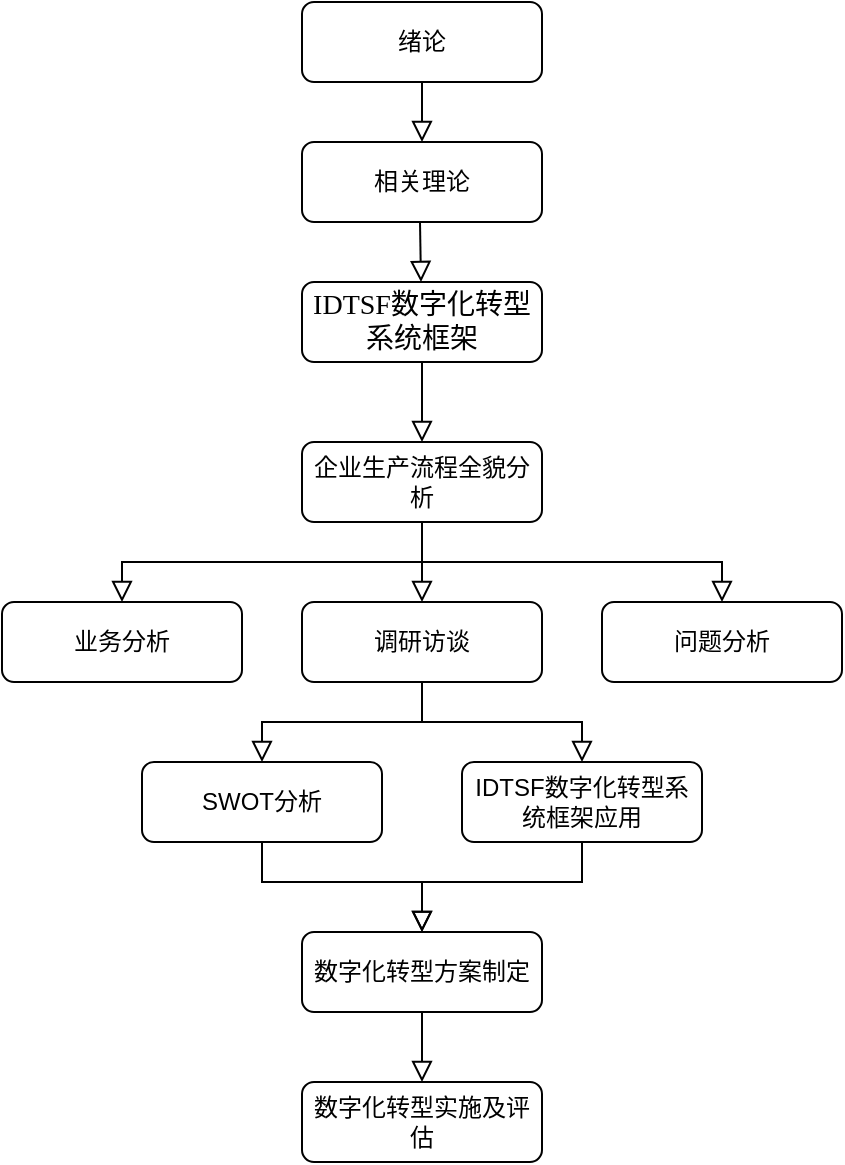 <mxfile version="21.7.5" type="github">
  <diagram id="C5RBs43oDa-KdzZeNtuy" name="Page-1">
    <mxGraphModel dx="909" dy="486" grid="1" gridSize="10" guides="1" tooltips="1" connect="1" arrows="1" fold="1" page="1" pageScale="1" pageWidth="827" pageHeight="1169" math="0" shadow="0">
      <root>
        <mxCell id="WIyWlLk6GJQsqaUBKTNV-0" />
        <mxCell id="WIyWlLk6GJQsqaUBKTNV-1" parent="WIyWlLk6GJQsqaUBKTNV-0" />
        <mxCell id="WIyWlLk6GJQsqaUBKTNV-2" value="" style="rounded=0;html=1;jettySize=auto;orthogonalLoop=1;fontSize=11;endArrow=block;endFill=0;endSize=8;strokeWidth=1;shadow=0;labelBackgroundColor=none;edgeStyle=orthogonalEdgeStyle;entryX=0.5;entryY=0;entryDx=0;entryDy=0;" parent="WIyWlLk6GJQsqaUBKTNV-1" source="WIyWlLk6GJQsqaUBKTNV-3" target="_QtWO3MOFTP6IogmNMfL-0" edge="1">
          <mxGeometry relative="1" as="geometry">
            <mxPoint x="220" y="180" as="targetPoint" />
          </mxGeometry>
        </mxCell>
        <mxCell id="WIyWlLk6GJQsqaUBKTNV-3" value="绪论" style="rounded=1;whiteSpace=wrap;html=1;fontSize=12;glass=0;strokeWidth=1;shadow=0;" parent="WIyWlLk6GJQsqaUBKTNV-1" vertex="1">
          <mxGeometry x="160" y="120" width="120" height="40" as="geometry" />
        </mxCell>
        <mxCell id="_QtWO3MOFTP6IogmNMfL-0" value="相关理论" style="rounded=1;whiteSpace=wrap;html=1;fontSize=12;glass=0;strokeWidth=1;shadow=0;" vertex="1" parent="WIyWlLk6GJQsqaUBKTNV-1">
          <mxGeometry x="160" y="190" width="120" height="40" as="geometry" />
        </mxCell>
        <mxCell id="_QtWO3MOFTP6IogmNMfL-1" value="" style="rounded=0;html=1;jettySize=auto;orthogonalLoop=1;fontSize=11;endArrow=block;endFill=0;endSize=8;strokeWidth=1;shadow=0;labelBackgroundColor=none;edgeStyle=orthogonalEdgeStyle;" edge="1" parent="WIyWlLk6GJQsqaUBKTNV-1">
          <mxGeometry relative="1" as="geometry">
            <mxPoint x="219" y="230" as="sourcePoint" />
            <mxPoint x="219.5" y="260" as="targetPoint" />
          </mxGeometry>
        </mxCell>
        <mxCell id="_QtWO3MOFTP6IogmNMfL-2" value="&lt;p style=&quot;margin: 0pt 0pt 0.0pt; font-family: Calibri; font-size: 10.5pt;&quot; class=&quot;MsoNormal&quot;&gt;IDTSF数字化转型系统框架&lt;/p&gt;" style="rounded=1;whiteSpace=wrap;html=1;fontSize=12;glass=0;strokeWidth=1;shadow=0;align=center;" vertex="1" parent="WIyWlLk6GJQsqaUBKTNV-1">
          <mxGeometry x="160" y="260" width="120" height="40" as="geometry" />
        </mxCell>
        <mxCell id="_QtWO3MOFTP6IogmNMfL-3" value="企业生产流程全貌分析" style="rounded=1;whiteSpace=wrap;html=1;fontSize=12;glass=0;strokeWidth=1;shadow=0;" vertex="1" parent="WIyWlLk6GJQsqaUBKTNV-1">
          <mxGeometry x="160" y="340" width="120" height="40" as="geometry" />
        </mxCell>
        <mxCell id="_QtWO3MOFTP6IogmNMfL-7" value="数字化转型方案制定" style="rounded=1;whiteSpace=wrap;html=1;fontSize=12;glass=0;strokeWidth=1;shadow=0;" vertex="1" parent="WIyWlLk6GJQsqaUBKTNV-1">
          <mxGeometry x="160" y="585" width="120" height="40" as="geometry" />
        </mxCell>
        <mxCell id="_QtWO3MOFTP6IogmNMfL-9" value="数字化转型实施及评估" style="rounded=1;whiteSpace=wrap;html=1;fontSize=12;glass=0;strokeWidth=1;shadow=0;" vertex="1" parent="WIyWlLk6GJQsqaUBKTNV-1">
          <mxGeometry x="160" y="660" width="120" height="40" as="geometry" />
        </mxCell>
        <mxCell id="_QtWO3MOFTP6IogmNMfL-16" value="" style="rounded=0;html=1;jettySize=auto;orthogonalLoop=1;fontSize=11;endArrow=block;endFill=0;endSize=8;strokeWidth=1;shadow=0;labelBackgroundColor=none;edgeStyle=orthogonalEdgeStyle;exitX=0.5;exitY=1;exitDx=0;exitDy=0;entryX=0.5;entryY=0;entryDx=0;entryDy=0;" edge="1" parent="WIyWlLk6GJQsqaUBKTNV-1" source="_QtWO3MOFTP6IogmNMfL-2" target="_QtWO3MOFTP6IogmNMfL-3">
          <mxGeometry relative="1" as="geometry">
            <mxPoint x="229.5" y="220" as="sourcePoint" />
            <mxPoint x="229.5" y="270" as="targetPoint" />
          </mxGeometry>
        </mxCell>
        <mxCell id="_QtWO3MOFTP6IogmNMfL-17" value="业务分析" style="rounded=1;whiteSpace=wrap;html=1;fontSize=12;glass=0;strokeWidth=1;shadow=0;" vertex="1" parent="WIyWlLk6GJQsqaUBKTNV-1">
          <mxGeometry x="10" y="420" width="120" height="40" as="geometry" />
        </mxCell>
        <mxCell id="_QtWO3MOFTP6IogmNMfL-18" value="" style="rounded=0;html=1;jettySize=auto;orthogonalLoop=1;fontSize=11;endArrow=block;endFill=0;endSize=8;strokeWidth=1;shadow=0;labelBackgroundColor=none;edgeStyle=orthogonalEdgeStyle;exitX=0.5;exitY=1;exitDx=0;exitDy=0;entryX=0.5;entryY=0;entryDx=0;entryDy=0;" edge="1" parent="WIyWlLk6GJQsqaUBKTNV-1" source="_QtWO3MOFTP6IogmNMfL-3" target="_QtWO3MOFTP6IogmNMfL-17">
          <mxGeometry relative="1" as="geometry">
            <mxPoint x="230" y="310" as="sourcePoint" />
            <mxPoint x="230" y="350" as="targetPoint" />
          </mxGeometry>
        </mxCell>
        <mxCell id="_QtWO3MOFTP6IogmNMfL-19" value="调研访谈" style="rounded=1;whiteSpace=wrap;html=1;fontSize=12;glass=0;strokeWidth=1;shadow=0;" vertex="1" parent="WIyWlLk6GJQsqaUBKTNV-1">
          <mxGeometry x="160" y="420" width="120" height="40" as="geometry" />
        </mxCell>
        <mxCell id="_QtWO3MOFTP6IogmNMfL-20" value="" style="rounded=0;html=1;jettySize=auto;orthogonalLoop=1;fontSize=11;endArrow=block;endFill=0;endSize=8;strokeWidth=1;shadow=0;labelBackgroundColor=none;edgeStyle=orthogonalEdgeStyle;exitX=0.5;exitY=1;exitDx=0;exitDy=0;" edge="1" parent="WIyWlLk6GJQsqaUBKTNV-1">
          <mxGeometry relative="1" as="geometry">
            <mxPoint x="210" y="380.0" as="sourcePoint" />
            <mxPoint x="220" y="420" as="targetPoint" />
            <Array as="points">
              <mxPoint x="220" y="380" />
              <mxPoint x="220" y="420" />
            </Array>
          </mxGeometry>
        </mxCell>
        <mxCell id="_QtWO3MOFTP6IogmNMfL-21" value="问题分析" style="rounded=1;whiteSpace=wrap;html=1;fontSize=12;glass=0;strokeWidth=1;shadow=0;" vertex="1" parent="WIyWlLk6GJQsqaUBKTNV-1">
          <mxGeometry x="310" y="420" width="120" height="40" as="geometry" />
        </mxCell>
        <mxCell id="_QtWO3MOFTP6IogmNMfL-22" value="" style="rounded=0;html=1;jettySize=auto;orthogonalLoop=1;fontSize=11;endArrow=block;endFill=0;endSize=8;strokeWidth=1;shadow=0;labelBackgroundColor=none;edgeStyle=orthogonalEdgeStyle;exitX=0.5;exitY=1;exitDx=0;exitDy=0;entryX=0.5;entryY=0;entryDx=0;entryDy=0;" edge="1" parent="WIyWlLk6GJQsqaUBKTNV-1" source="_QtWO3MOFTP6IogmNMfL-3" target="_QtWO3MOFTP6IogmNMfL-21">
          <mxGeometry relative="1" as="geometry">
            <mxPoint x="230" y="310" as="sourcePoint" />
            <mxPoint x="230" y="350" as="targetPoint" />
          </mxGeometry>
        </mxCell>
        <mxCell id="_QtWO3MOFTP6IogmNMfL-24" value="SWOT分析" style="rounded=1;whiteSpace=wrap;html=1;fontSize=12;glass=0;strokeWidth=1;shadow=0;" vertex="1" parent="WIyWlLk6GJQsqaUBKTNV-1">
          <mxGeometry x="80" y="500" width="120" height="40" as="geometry" />
        </mxCell>
        <mxCell id="_QtWO3MOFTP6IogmNMfL-25" value="" style="rounded=0;html=1;jettySize=auto;orthogonalLoop=1;fontSize=11;endArrow=block;endFill=0;endSize=8;strokeWidth=1;shadow=0;labelBackgroundColor=none;edgeStyle=orthogonalEdgeStyle;exitX=0.5;exitY=1;exitDx=0;exitDy=0;entryX=0.5;entryY=0;entryDx=0;entryDy=0;" edge="1" parent="WIyWlLk6GJQsqaUBKTNV-1" target="_QtWO3MOFTP6IogmNMfL-24">
          <mxGeometry relative="1" as="geometry">
            <mxPoint x="220" y="460" as="sourcePoint" />
            <mxPoint x="370" y="500" as="targetPoint" />
            <Array as="points">
              <mxPoint x="220" y="480" />
              <mxPoint x="140" y="480" />
            </Array>
          </mxGeometry>
        </mxCell>
        <mxCell id="_QtWO3MOFTP6IogmNMfL-26" value="IDTSF数字化转型系统框架应用" style="rounded=1;whiteSpace=wrap;html=1;fontSize=12;glass=0;strokeWidth=1;shadow=0;" vertex="1" parent="WIyWlLk6GJQsqaUBKTNV-1">
          <mxGeometry x="240" y="500" width="120" height="40" as="geometry" />
        </mxCell>
        <mxCell id="_QtWO3MOFTP6IogmNMfL-27" value="" style="rounded=0;html=1;jettySize=auto;orthogonalLoop=1;fontSize=11;endArrow=block;endFill=0;endSize=8;strokeWidth=1;shadow=0;labelBackgroundColor=none;edgeStyle=orthogonalEdgeStyle;entryX=0.5;entryY=0;entryDx=0;entryDy=0;" edge="1" parent="WIyWlLk6GJQsqaUBKTNV-1" target="_QtWO3MOFTP6IogmNMfL-26">
          <mxGeometry relative="1" as="geometry">
            <mxPoint x="220" y="460" as="sourcePoint" />
            <mxPoint x="150" y="510" as="targetPoint" />
            <Array as="points">
              <mxPoint x="220" y="480" />
              <mxPoint x="300" y="480" />
            </Array>
          </mxGeometry>
        </mxCell>
        <mxCell id="_QtWO3MOFTP6IogmNMfL-28" value="" style="rounded=0;html=1;jettySize=auto;orthogonalLoop=1;fontSize=11;endArrow=block;endFill=0;endSize=8;strokeWidth=1;shadow=0;labelBackgroundColor=none;edgeStyle=orthogonalEdgeStyle;exitX=0.5;exitY=1;exitDx=0;exitDy=0;entryX=0.5;entryY=0;entryDx=0;entryDy=0;" edge="1" parent="WIyWlLk6GJQsqaUBKTNV-1" target="_QtWO3MOFTP6IogmNMfL-7">
          <mxGeometry relative="1" as="geometry">
            <mxPoint x="140" y="540" as="sourcePoint" />
            <mxPoint x="60" y="580" as="targetPoint" />
            <Array as="points">
              <mxPoint x="140" y="560" />
              <mxPoint x="220" y="560" />
            </Array>
          </mxGeometry>
        </mxCell>
        <mxCell id="_QtWO3MOFTP6IogmNMfL-29" value="" style="rounded=0;html=1;jettySize=auto;orthogonalLoop=1;fontSize=11;endArrow=block;endFill=0;endSize=8;strokeWidth=1;shadow=0;labelBackgroundColor=none;edgeStyle=orthogonalEdgeStyle;exitX=0.5;exitY=1;exitDx=0;exitDy=0;entryX=0.5;entryY=0;entryDx=0;entryDy=0;" edge="1" parent="WIyWlLk6GJQsqaUBKTNV-1" source="_QtWO3MOFTP6IogmNMfL-26" target="_QtWO3MOFTP6IogmNMfL-7">
          <mxGeometry relative="1" as="geometry">
            <mxPoint x="330" y="560" as="sourcePoint" />
            <mxPoint x="250" y="600" as="targetPoint" />
            <Array as="points">
              <mxPoint x="300" y="560" />
              <mxPoint x="220" y="560" />
            </Array>
          </mxGeometry>
        </mxCell>
        <mxCell id="_QtWO3MOFTP6IogmNMfL-31" value="" style="rounded=0;html=1;jettySize=auto;orthogonalLoop=1;fontSize=11;endArrow=block;endFill=0;endSize=8;strokeWidth=1;shadow=0;labelBackgroundColor=none;edgeStyle=orthogonalEdgeStyle;exitX=0.5;exitY=1;exitDx=0;exitDy=0;entryX=0.5;entryY=0;entryDx=0;entryDy=0;" edge="1" parent="WIyWlLk6GJQsqaUBKTNV-1" target="_QtWO3MOFTP6IogmNMfL-9">
          <mxGeometry relative="1" as="geometry">
            <mxPoint x="220" y="625" as="sourcePoint" />
            <mxPoint x="140" y="670" as="targetPoint" />
            <Array as="points">
              <mxPoint x="220" y="650" />
              <mxPoint x="220" y="650" />
            </Array>
          </mxGeometry>
        </mxCell>
      </root>
    </mxGraphModel>
  </diagram>
</mxfile>

